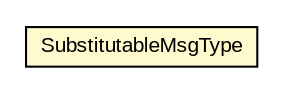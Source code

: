 #!/usr/local/bin/dot
#
# Class diagram 
# Generated by UMLGraph version R5_6-24-gf6e263 (http://www.umlgraph.org/)
#

digraph G {
	edge [fontname="arial",fontsize=10,labelfontname="arial",labelfontsize=10];
	node [fontname="arial",fontsize=10,shape=plaintext];
	nodesep=0.25;
	ranksep=0.5;
	// org.oasis_open.docs.wsdm.muws2_2.SubstitutableMsgType
	c1184015 [label=<<table title="org.oasis_open.docs.wsdm.muws2_2.SubstitutableMsgType" border="0" cellborder="1" cellspacing="0" cellpadding="2" port="p" bgcolor="lemonChiffon" href="./SubstitutableMsgType.html">
		<tr><td><table border="0" cellspacing="0" cellpadding="1">
<tr><td align="center" balign="center"> SubstitutableMsgType </td></tr>
		</table></td></tr>
		</table>>, URL="./SubstitutableMsgType.html", fontname="arial", fontcolor="black", fontsize=10.0];
}

